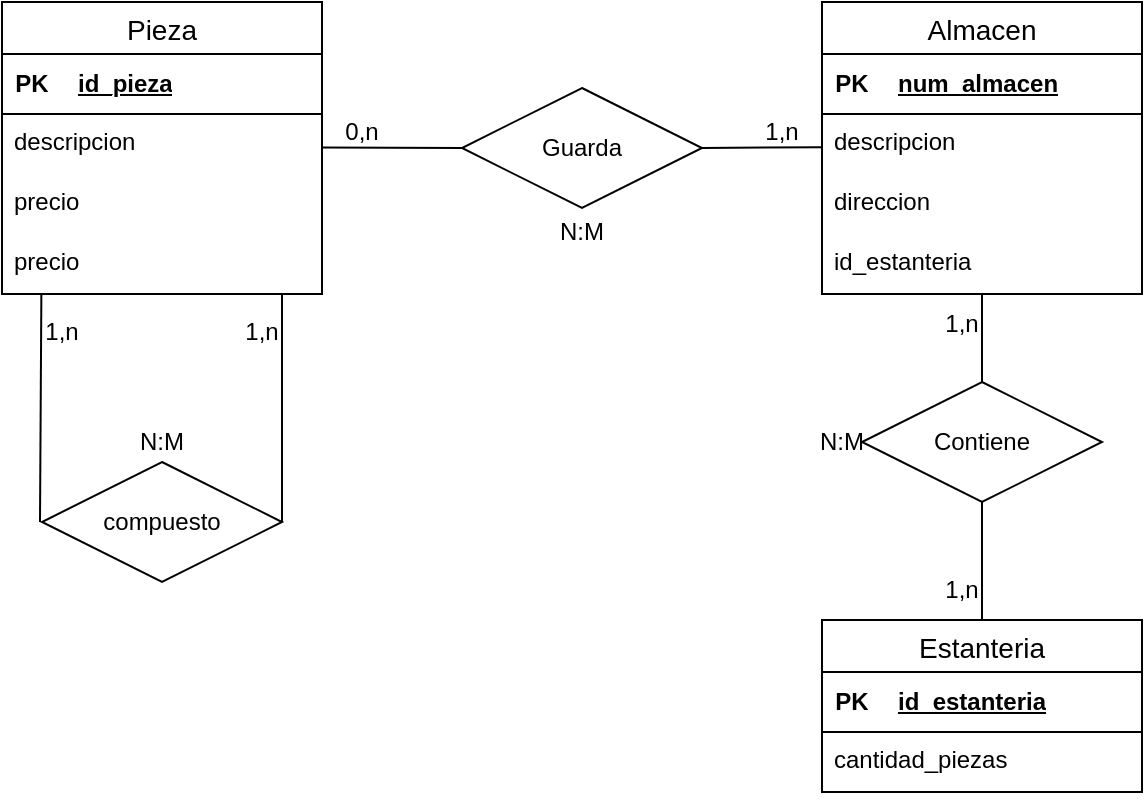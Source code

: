 <mxfile version="22.0.4" type="github">
  <diagram name="Pàgina-1" id="jwsh2uQWg2K7kbO6ysq4">
    <mxGraphModel dx="1077" dy="610" grid="1" gridSize="10" guides="1" tooltips="1" connect="1" arrows="1" fold="1" page="1" pageScale="1" pageWidth="827" pageHeight="1169" math="0" shadow="0">
      <root>
        <mxCell id="0" />
        <mxCell id="1" parent="0" />
        <mxCell id="w5u-BCPX9tSiq1V_wm3K-1" value="Pieza" style="swimlane;fontStyle=0;childLayout=stackLayout;horizontal=1;startSize=26;horizontalStack=0;resizeParent=1;resizeParentMax=0;resizeLast=0;collapsible=1;marginBottom=0;align=center;fontSize=14;" vertex="1" parent="1">
          <mxGeometry x="80" y="190" width="160" height="146" as="geometry" />
        </mxCell>
        <mxCell id="w5u-BCPX9tSiq1V_wm3K-5" value="" style="shape=table;startSize=0;container=1;collapsible=1;childLayout=tableLayout;fixedRows=1;rowLines=0;fontStyle=0;align=center;resizeLast=1;strokeColor=none;fillColor=none;collapsible=0;" vertex="1" parent="w5u-BCPX9tSiq1V_wm3K-1">
          <mxGeometry y="26" width="160" height="30" as="geometry" />
        </mxCell>
        <mxCell id="w5u-BCPX9tSiq1V_wm3K-6" value="" style="shape=tableRow;horizontal=0;startSize=0;swimlaneHead=0;swimlaneBody=0;fillColor=none;collapsible=0;dropTarget=0;points=[[0,0.5],[1,0.5]];portConstraint=eastwest;top=0;left=0;right=0;bottom=1;" vertex="1" parent="w5u-BCPX9tSiq1V_wm3K-5">
          <mxGeometry width="160" height="30" as="geometry" />
        </mxCell>
        <mxCell id="w5u-BCPX9tSiq1V_wm3K-7" value="PK" style="shape=partialRectangle;connectable=0;fillColor=none;top=0;left=0;bottom=0;right=0;fontStyle=1;overflow=hidden;whiteSpace=wrap;html=1;" vertex="1" parent="w5u-BCPX9tSiq1V_wm3K-6">
          <mxGeometry width="30" height="30" as="geometry">
            <mxRectangle width="30" height="30" as="alternateBounds" />
          </mxGeometry>
        </mxCell>
        <mxCell id="w5u-BCPX9tSiq1V_wm3K-8" value="id_pieza" style="shape=partialRectangle;connectable=0;fillColor=none;top=0;left=0;bottom=0;right=0;align=left;spacingLeft=6;fontStyle=5;overflow=hidden;whiteSpace=wrap;html=1;" vertex="1" parent="w5u-BCPX9tSiq1V_wm3K-6">
          <mxGeometry x="30" width="130" height="30" as="geometry">
            <mxRectangle width="130" height="30" as="alternateBounds" />
          </mxGeometry>
        </mxCell>
        <mxCell id="w5u-BCPX9tSiq1V_wm3K-3" value="descripcion" style="text;strokeColor=none;fillColor=none;spacingLeft=4;spacingRight=4;overflow=hidden;rotatable=0;points=[[0,0.5],[1,0.5]];portConstraint=eastwest;fontSize=12;whiteSpace=wrap;html=1;" vertex="1" parent="w5u-BCPX9tSiq1V_wm3K-1">
          <mxGeometry y="56" width="160" height="30" as="geometry" />
        </mxCell>
        <mxCell id="w5u-BCPX9tSiq1V_wm3K-4" value="precio" style="text;strokeColor=none;fillColor=none;spacingLeft=4;spacingRight=4;overflow=hidden;rotatable=0;points=[[0,0.5],[1,0.5]];portConstraint=eastwest;fontSize=12;whiteSpace=wrap;html=1;" vertex="1" parent="w5u-BCPX9tSiq1V_wm3K-1">
          <mxGeometry y="86" width="160" height="30" as="geometry" />
        </mxCell>
        <mxCell id="w5u-BCPX9tSiq1V_wm3K-9" value="precio" style="text;strokeColor=none;fillColor=none;spacingLeft=4;spacingRight=4;overflow=hidden;rotatable=0;points=[[0,0.5],[1,0.5]];portConstraint=eastwest;fontSize=12;whiteSpace=wrap;html=1;" vertex="1" parent="w5u-BCPX9tSiq1V_wm3K-1">
          <mxGeometry y="116" width="160" height="30" as="geometry" />
        </mxCell>
        <mxCell id="w5u-BCPX9tSiq1V_wm3K-10" value="compuesto" style="shape=rhombus;perimeter=rhombusPerimeter;whiteSpace=wrap;html=1;align=center;" vertex="1" parent="1">
          <mxGeometry x="100" y="420" width="120" height="60" as="geometry" />
        </mxCell>
        <mxCell id="w5u-BCPX9tSiq1V_wm3K-11" value="" style="endArrow=none;html=1;rounded=0;entryX=1;entryY=0.5;entryDx=0;entryDy=0;" edge="1" parent="1" target="w5u-BCPX9tSiq1V_wm3K-10">
          <mxGeometry relative="1" as="geometry">
            <mxPoint x="220" y="336" as="sourcePoint" />
            <mxPoint x="220" y="446" as="targetPoint" />
          </mxGeometry>
        </mxCell>
        <mxCell id="w5u-BCPX9tSiq1V_wm3K-12" value="" style="endArrow=none;html=1;rounded=0;entryX=1;entryY=0.5;entryDx=0;entryDy=0;exitX=0.123;exitY=1;exitDx=0;exitDy=0;exitPerimeter=0;" edge="1" parent="1" source="w5u-BCPX9tSiq1V_wm3K-9">
          <mxGeometry relative="1" as="geometry">
            <mxPoint x="99" y="340" as="sourcePoint" />
            <mxPoint x="99" y="450" as="targetPoint" />
          </mxGeometry>
        </mxCell>
        <mxCell id="w5u-BCPX9tSiq1V_wm3K-13" value="Almacen" style="swimlane;fontStyle=0;childLayout=stackLayout;horizontal=1;startSize=26;horizontalStack=0;resizeParent=1;resizeParentMax=0;resizeLast=0;collapsible=1;marginBottom=0;align=center;fontSize=14;" vertex="1" parent="1">
          <mxGeometry x="490" y="190" width="160" height="146" as="geometry" />
        </mxCell>
        <mxCell id="w5u-BCPX9tSiq1V_wm3K-14" value="" style="shape=table;startSize=0;container=1;collapsible=1;childLayout=tableLayout;fixedRows=1;rowLines=0;fontStyle=0;align=center;resizeLast=1;strokeColor=none;fillColor=none;collapsible=0;" vertex="1" parent="w5u-BCPX9tSiq1V_wm3K-13">
          <mxGeometry y="26" width="160" height="30" as="geometry" />
        </mxCell>
        <mxCell id="w5u-BCPX9tSiq1V_wm3K-15" value="" style="shape=tableRow;horizontal=0;startSize=0;swimlaneHead=0;swimlaneBody=0;fillColor=none;collapsible=0;dropTarget=0;points=[[0,0.5],[1,0.5]];portConstraint=eastwest;top=0;left=0;right=0;bottom=1;" vertex="1" parent="w5u-BCPX9tSiq1V_wm3K-14">
          <mxGeometry width="160" height="30" as="geometry" />
        </mxCell>
        <mxCell id="w5u-BCPX9tSiq1V_wm3K-16" value="PK" style="shape=partialRectangle;connectable=0;fillColor=none;top=0;left=0;bottom=0;right=0;fontStyle=1;overflow=hidden;whiteSpace=wrap;html=1;" vertex="1" parent="w5u-BCPX9tSiq1V_wm3K-15">
          <mxGeometry width="30" height="30" as="geometry">
            <mxRectangle width="30" height="30" as="alternateBounds" />
          </mxGeometry>
        </mxCell>
        <mxCell id="w5u-BCPX9tSiq1V_wm3K-17" value="num_almacen" style="shape=partialRectangle;connectable=0;fillColor=none;top=0;left=0;bottom=0;right=0;align=left;spacingLeft=6;fontStyle=5;overflow=hidden;whiteSpace=wrap;html=1;" vertex="1" parent="w5u-BCPX9tSiq1V_wm3K-15">
          <mxGeometry x="30" width="130" height="30" as="geometry">
            <mxRectangle width="130" height="30" as="alternateBounds" />
          </mxGeometry>
        </mxCell>
        <mxCell id="w5u-BCPX9tSiq1V_wm3K-18" value="descripcion" style="text;strokeColor=none;fillColor=none;spacingLeft=4;spacingRight=4;overflow=hidden;rotatable=0;points=[[0,0.5],[1,0.5]];portConstraint=eastwest;fontSize=12;whiteSpace=wrap;html=1;" vertex="1" parent="w5u-BCPX9tSiq1V_wm3K-13">
          <mxGeometry y="56" width="160" height="30" as="geometry" />
        </mxCell>
        <mxCell id="w5u-BCPX9tSiq1V_wm3K-19" value="direccion" style="text;strokeColor=none;fillColor=none;spacingLeft=4;spacingRight=4;overflow=hidden;rotatable=0;points=[[0,0.5],[1,0.5]];portConstraint=eastwest;fontSize=12;whiteSpace=wrap;html=1;" vertex="1" parent="w5u-BCPX9tSiq1V_wm3K-13">
          <mxGeometry y="86" width="160" height="30" as="geometry" />
        </mxCell>
        <mxCell id="w5u-BCPX9tSiq1V_wm3K-20" value="id_estanteria" style="text;strokeColor=none;fillColor=none;spacingLeft=4;spacingRight=4;overflow=hidden;rotatable=0;points=[[0,0.5],[1,0.5]];portConstraint=eastwest;fontSize=12;whiteSpace=wrap;html=1;" vertex="1" parent="w5u-BCPX9tSiq1V_wm3K-13">
          <mxGeometry y="116" width="160" height="30" as="geometry" />
        </mxCell>
        <mxCell id="w5u-BCPX9tSiq1V_wm3K-21" value="Estanteria" style="swimlane;fontStyle=0;childLayout=stackLayout;horizontal=1;startSize=26;horizontalStack=0;resizeParent=1;resizeParentMax=0;resizeLast=0;collapsible=1;marginBottom=0;align=center;fontSize=14;" vertex="1" parent="1">
          <mxGeometry x="490" y="499" width="160" height="86" as="geometry" />
        </mxCell>
        <mxCell id="w5u-BCPX9tSiq1V_wm3K-22" value="" style="shape=table;startSize=0;container=1;collapsible=1;childLayout=tableLayout;fixedRows=1;rowLines=0;fontStyle=0;align=center;resizeLast=1;strokeColor=none;fillColor=none;collapsible=0;" vertex="1" parent="w5u-BCPX9tSiq1V_wm3K-21">
          <mxGeometry y="26" width="160" height="30" as="geometry" />
        </mxCell>
        <mxCell id="w5u-BCPX9tSiq1V_wm3K-23" value="" style="shape=tableRow;horizontal=0;startSize=0;swimlaneHead=0;swimlaneBody=0;fillColor=none;collapsible=0;dropTarget=0;points=[[0,0.5],[1,0.5]];portConstraint=eastwest;top=0;left=0;right=0;bottom=1;" vertex="1" parent="w5u-BCPX9tSiq1V_wm3K-22">
          <mxGeometry width="160" height="30" as="geometry" />
        </mxCell>
        <mxCell id="w5u-BCPX9tSiq1V_wm3K-24" value="PK" style="shape=partialRectangle;connectable=0;fillColor=none;top=0;left=0;bottom=0;right=0;fontStyle=1;overflow=hidden;whiteSpace=wrap;html=1;" vertex="1" parent="w5u-BCPX9tSiq1V_wm3K-23">
          <mxGeometry width="30" height="30" as="geometry">
            <mxRectangle width="30" height="30" as="alternateBounds" />
          </mxGeometry>
        </mxCell>
        <mxCell id="w5u-BCPX9tSiq1V_wm3K-25" value="id_estanteria" style="shape=partialRectangle;connectable=0;fillColor=none;top=0;left=0;bottom=0;right=0;align=left;spacingLeft=6;fontStyle=5;overflow=hidden;whiteSpace=wrap;html=1;" vertex="1" parent="w5u-BCPX9tSiq1V_wm3K-23">
          <mxGeometry x="30" width="130" height="30" as="geometry">
            <mxRectangle width="130" height="30" as="alternateBounds" />
          </mxGeometry>
        </mxCell>
        <mxCell id="w5u-BCPX9tSiq1V_wm3K-26" value="cantidad_piezas" style="text;strokeColor=none;fillColor=none;spacingLeft=4;spacingRight=4;overflow=hidden;rotatable=0;points=[[0,0.5],[1,0.5]];portConstraint=eastwest;fontSize=12;whiteSpace=wrap;html=1;" vertex="1" parent="w5u-BCPX9tSiq1V_wm3K-21">
          <mxGeometry y="56" width="160" height="30" as="geometry" />
        </mxCell>
        <mxCell id="w5u-BCPX9tSiq1V_wm3K-29" value="Guarda" style="shape=rhombus;perimeter=rhombusPerimeter;whiteSpace=wrap;html=1;align=center;" vertex="1" parent="1">
          <mxGeometry x="310" y="233" width="120" height="60" as="geometry" />
        </mxCell>
        <mxCell id="w5u-BCPX9tSiq1V_wm3K-30" value="Contiene" style="shape=rhombus;perimeter=rhombusPerimeter;whiteSpace=wrap;html=1;align=center;" vertex="1" parent="1">
          <mxGeometry x="510" y="380" width="120" height="60" as="geometry" />
        </mxCell>
        <mxCell id="w5u-BCPX9tSiq1V_wm3K-31" value="" style="endArrow=none;html=1;rounded=0;entryX=0;entryY=0.5;entryDx=0;entryDy=0;exitX=0.998;exitY=0.559;exitDx=0;exitDy=0;exitPerimeter=0;" edge="1" parent="1" source="w5u-BCPX9tSiq1V_wm3K-3" target="w5u-BCPX9tSiq1V_wm3K-29">
          <mxGeometry relative="1" as="geometry">
            <mxPoint x="240" y="290" as="sourcePoint" />
            <mxPoint x="330" y="290" as="targetPoint" />
          </mxGeometry>
        </mxCell>
        <mxCell id="w5u-BCPX9tSiq1V_wm3K-32" value="" style="endArrow=none;html=1;rounded=0;exitX=0.5;exitY=0;exitDx=0;exitDy=0;entryX=0.5;entryY=1;entryDx=0;entryDy=0;" edge="1" parent="1" source="w5u-BCPX9tSiq1V_wm3K-30" target="w5u-BCPX9tSiq1V_wm3K-13">
          <mxGeometry relative="1" as="geometry">
            <mxPoint x="340" y="460" as="sourcePoint" />
            <mxPoint x="430" y="460" as="targetPoint" />
          </mxGeometry>
        </mxCell>
        <mxCell id="w5u-BCPX9tSiq1V_wm3K-33" value="" style="endArrow=none;html=1;rounded=0;entryX=-0.001;entryY=0.553;entryDx=0;entryDy=0;exitX=1;exitY=0.5;exitDx=0;exitDy=0;entryPerimeter=0;" edge="1" parent="1" source="w5u-BCPX9tSiq1V_wm3K-29" target="w5u-BCPX9tSiq1V_wm3K-18">
          <mxGeometry relative="1" as="geometry">
            <mxPoint x="400" y="293" as="sourcePoint" />
            <mxPoint x="470" y="293" as="targetPoint" />
          </mxGeometry>
        </mxCell>
        <mxCell id="w5u-BCPX9tSiq1V_wm3K-34" value="" style="endArrow=none;html=1;rounded=0;exitX=0.5;exitY=0;exitDx=0;exitDy=0;entryX=0.5;entryY=1;entryDx=0;entryDy=0;" edge="1" parent="1" source="w5u-BCPX9tSiq1V_wm3K-21" target="w5u-BCPX9tSiq1V_wm3K-30">
          <mxGeometry relative="1" as="geometry">
            <mxPoint x="550" y="484" as="sourcePoint" />
            <mxPoint x="550" y="440" as="targetPoint" />
          </mxGeometry>
        </mxCell>
        <mxCell id="w5u-BCPX9tSiq1V_wm3K-39" value="1,n" style="text;html=1;strokeColor=none;fillColor=none;align=center;verticalAlign=middle;whiteSpace=wrap;rounded=0;" vertex="1" parent="1">
          <mxGeometry x="80" y="340" width="60" height="30" as="geometry" />
        </mxCell>
        <mxCell id="w5u-BCPX9tSiq1V_wm3K-40" value="1,n" style="text;html=1;strokeColor=none;fillColor=none;align=center;verticalAlign=middle;whiteSpace=wrap;rounded=0;" vertex="1" parent="1">
          <mxGeometry x="180" y="340" width="60" height="30" as="geometry" />
        </mxCell>
        <mxCell id="w5u-BCPX9tSiq1V_wm3K-41" value="N:M" style="text;html=1;strokeColor=none;fillColor=none;align=center;verticalAlign=middle;whiteSpace=wrap;rounded=0;" vertex="1" parent="1">
          <mxGeometry x="130" y="395" width="60" height="30" as="geometry" />
        </mxCell>
        <mxCell id="w5u-BCPX9tSiq1V_wm3K-42" value="0,n" style="text;html=1;strokeColor=none;fillColor=none;align=center;verticalAlign=middle;whiteSpace=wrap;rounded=0;" vertex="1" parent="1">
          <mxGeometry x="230" y="240" width="60" height="30" as="geometry" />
        </mxCell>
        <mxCell id="w5u-BCPX9tSiq1V_wm3K-43" value="1,n" style="text;html=1;strokeColor=none;fillColor=none;align=center;verticalAlign=middle;whiteSpace=wrap;rounded=0;" vertex="1" parent="1">
          <mxGeometry x="440" y="240" width="60" height="30" as="geometry" />
        </mxCell>
        <mxCell id="w5u-BCPX9tSiq1V_wm3K-44" value="1,n" style="text;html=1;strokeColor=none;fillColor=none;align=center;verticalAlign=middle;whiteSpace=wrap;rounded=0;" vertex="1" parent="1">
          <mxGeometry x="530" y="336" width="60" height="30" as="geometry" />
        </mxCell>
        <mxCell id="w5u-BCPX9tSiq1V_wm3K-45" value="1,n" style="text;html=1;strokeColor=none;fillColor=none;align=center;verticalAlign=middle;whiteSpace=wrap;rounded=0;" vertex="1" parent="1">
          <mxGeometry x="530" y="469" width="60" height="30" as="geometry" />
        </mxCell>
        <mxCell id="w5u-BCPX9tSiq1V_wm3K-46" value="N:M" style="text;html=1;strokeColor=none;fillColor=none;align=center;verticalAlign=middle;whiteSpace=wrap;rounded=0;" vertex="1" parent="1">
          <mxGeometry x="470" y="395" width="60" height="30" as="geometry" />
        </mxCell>
        <mxCell id="w5u-BCPX9tSiq1V_wm3K-47" value="N:M" style="text;html=1;strokeColor=none;fillColor=none;align=center;verticalAlign=middle;whiteSpace=wrap;rounded=0;" vertex="1" parent="1">
          <mxGeometry x="340" y="290" width="60" height="30" as="geometry" />
        </mxCell>
      </root>
    </mxGraphModel>
  </diagram>
</mxfile>
